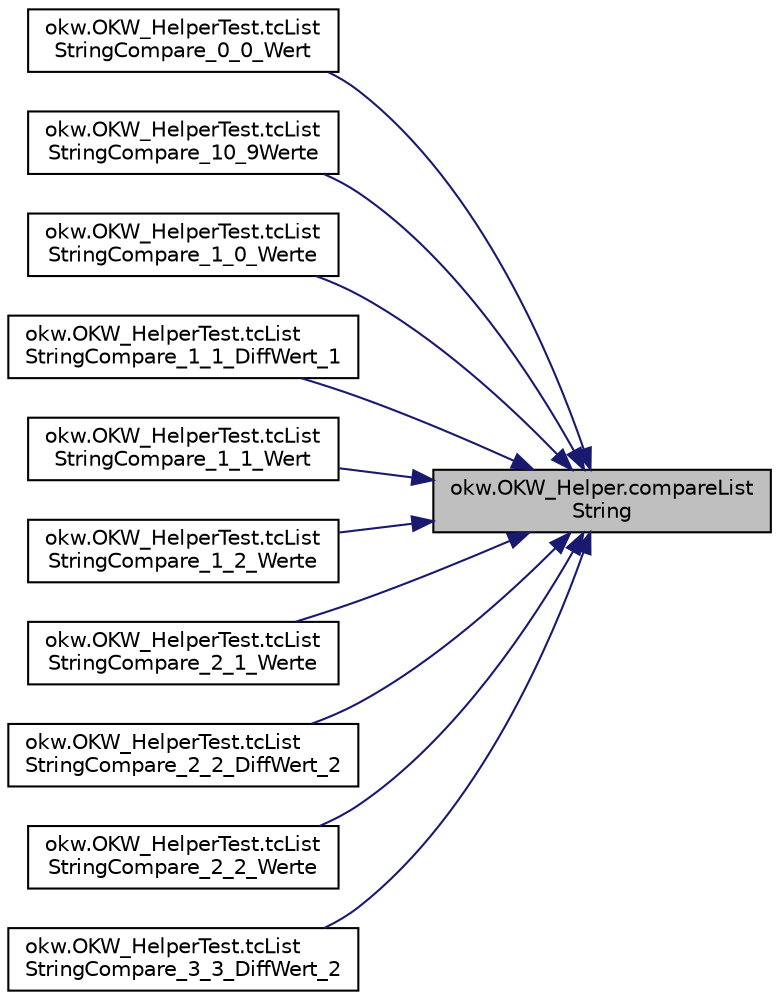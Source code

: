 digraph "okw.OKW_Helper.compareListString"
{
 // INTERACTIVE_SVG=YES
 // LATEX_PDF_SIZE
  edge [fontname="Helvetica",fontsize="10",labelfontname="Helvetica",labelfontsize="10"];
  node [fontname="Helvetica",fontsize="10",shape=record];
  rankdir="RL";
  Node1 [label="okw.OKW_Helper.compareList\lString",height=0.2,width=0.4,color="black", fillcolor="grey75", style="filled", fontcolor="black",tooltip="Vergleicht zwei ListStrings inhaltlich miteinander."];
  Node1 -> Node2 [dir="back",color="midnightblue",fontsize="10",style="solid",fontname="Helvetica"];
  Node2 [label="okw.OKW_HelperTest.tcList\lStringCompare_0_0_Wert",height=0.2,width=0.4,color="black", fillcolor="white", style="filled",URL="$classokw_1_1_o_k_w___helper_test.html#ad33f1398b8e44e63f7aba1ec8dd50b61",tooltip="Test auf den Vergleich von zwei leeren ListStings."];
  Node1 -> Node3 [dir="back",color="midnightblue",fontsize="10",style="solid",fontname="Helvetica"];
  Node3 [label="okw.OKW_HelperTest.tcList\lStringCompare_10_9Werte",height=0.2,width=0.4,color="black", fillcolor="white", style="filled",URL="$classokw_1_1_o_k_w___helper_test.html#a42b136f52e9f7e8f1d95808ba2ef4502",tooltip="Test auf den Vergleich auf Unterschied: List_1: 2 Wert - List_2 zwei Werte."];
  Node1 -> Node4 [dir="back",color="midnightblue",fontsize="10",style="solid",fontname="Helvetica"];
  Node4 [label="okw.OKW_HelperTest.tcList\lStringCompare_1_0_Werte",height=0.2,width=0.4,color="black", fillcolor="white", style="filled",URL="$classokw_1_1_o_k_w___helper_test.html#a65c33767c777b28c5c7bc2f7527c00cf",tooltip="Test auf den Vergleich auf Unterschied: List_1: 1 - List_2 0 Werte."];
  Node1 -> Node5 [dir="back",color="midnightblue",fontsize="10",style="solid",fontname="Helvetica"];
  Node5 [label="okw.OKW_HelperTest.tcList\lStringCompare_1_1_DiffWert_1",height=0.2,width=0.4,color="black", fillcolor="white", style="filled",URL="$classokw_1_1_o_k_w___helper_test.html#ae12d71808d3a9dee9fb21735451a774a",tooltip="Test auf den Vergleich von zwei ListStings mit einem Wert, die unterschiedlich."];
  Node1 -> Node6 [dir="back",color="midnightblue",fontsize="10",style="solid",fontname="Helvetica"];
  Node6 [label="okw.OKW_HelperTest.tcList\lStringCompare_1_1_Wert",height=0.2,width=0.4,color="black", fillcolor="white", style="filled",URL="$classokw_1_1_o_k_w___helper_test.html#ad42b4a5822592afc5a8eca18e79946f0",tooltip="Test auf den Vergleich von zwei ListStings mit einem Wert."];
  Node1 -> Node7 [dir="back",color="midnightblue",fontsize="10",style="solid",fontname="Helvetica"];
  Node7 [label="okw.OKW_HelperTest.tcList\lStringCompare_1_2_Werte",height=0.2,width=0.4,color="black", fillcolor="white", style="filled",URL="$classokw_1_1_o_k_w___helper_test.html#a3536c94a28d5e49ec5306598a6c0c9c8",tooltip="Test auf den Vergleich auf Unterschied: List_1: 1 - List_2 2 Werte."];
  Node1 -> Node8 [dir="back",color="midnightblue",fontsize="10",style="solid",fontname="Helvetica"];
  Node8 [label="okw.OKW_HelperTest.tcList\lStringCompare_2_1_Werte",height=0.2,width=0.4,color="black", fillcolor="white", style="filled",URL="$classokw_1_1_o_k_w___helper_test.html#a584bbabd3310c0f52d6b98f7bb1faa4f",tooltip="Test auf den Vergleich auf Unterschied: List_1: 2 - List_2 1 Werte."];
  Node1 -> Node9 [dir="back",color="midnightblue",fontsize="10",style="solid",fontname="Helvetica"];
  Node9 [label="okw.OKW_HelperTest.tcList\lStringCompare_2_2_DiffWert_2",height=0.2,width=0.4,color="black", fillcolor="white", style="filled",URL="$classokw_1_1_o_k_w___helper_test.html#aad08870714645fc09b4e5b98cd024d8d",tooltip="Test auf den Vergleich von zwei ListStings mit einem Wert, die unterschiedlich."];
  Node1 -> Node10 [dir="back",color="midnightblue",fontsize="10",style="solid",fontname="Helvetica"];
  Node10 [label="okw.OKW_HelperTest.tcList\lStringCompare_2_2_Werte",height=0.2,width=0.4,color="black", fillcolor="white", style="filled",URL="$classokw_1_1_o_k_w___helper_test.html#ad1f6788622d7f51f03c0e92b124b794e",tooltip="Test auf den Vergleich von zwei ListStings mit einem Wert."];
  Node1 -> Node11 [dir="back",color="midnightblue",fontsize="10",style="solid",fontname="Helvetica"];
  Node11 [label="okw.OKW_HelperTest.tcList\lStringCompare_3_3_DiffWert_2",height=0.2,width=0.4,color="black", fillcolor="white", style="filled",URL="$classokw_1_1_o_k_w___helper_test.html#a4a54cfce3440c6c39c752d858a7237c0",tooltip="Test auf den Vergleich von zwei ListStings mit je drei Werten."];
}
